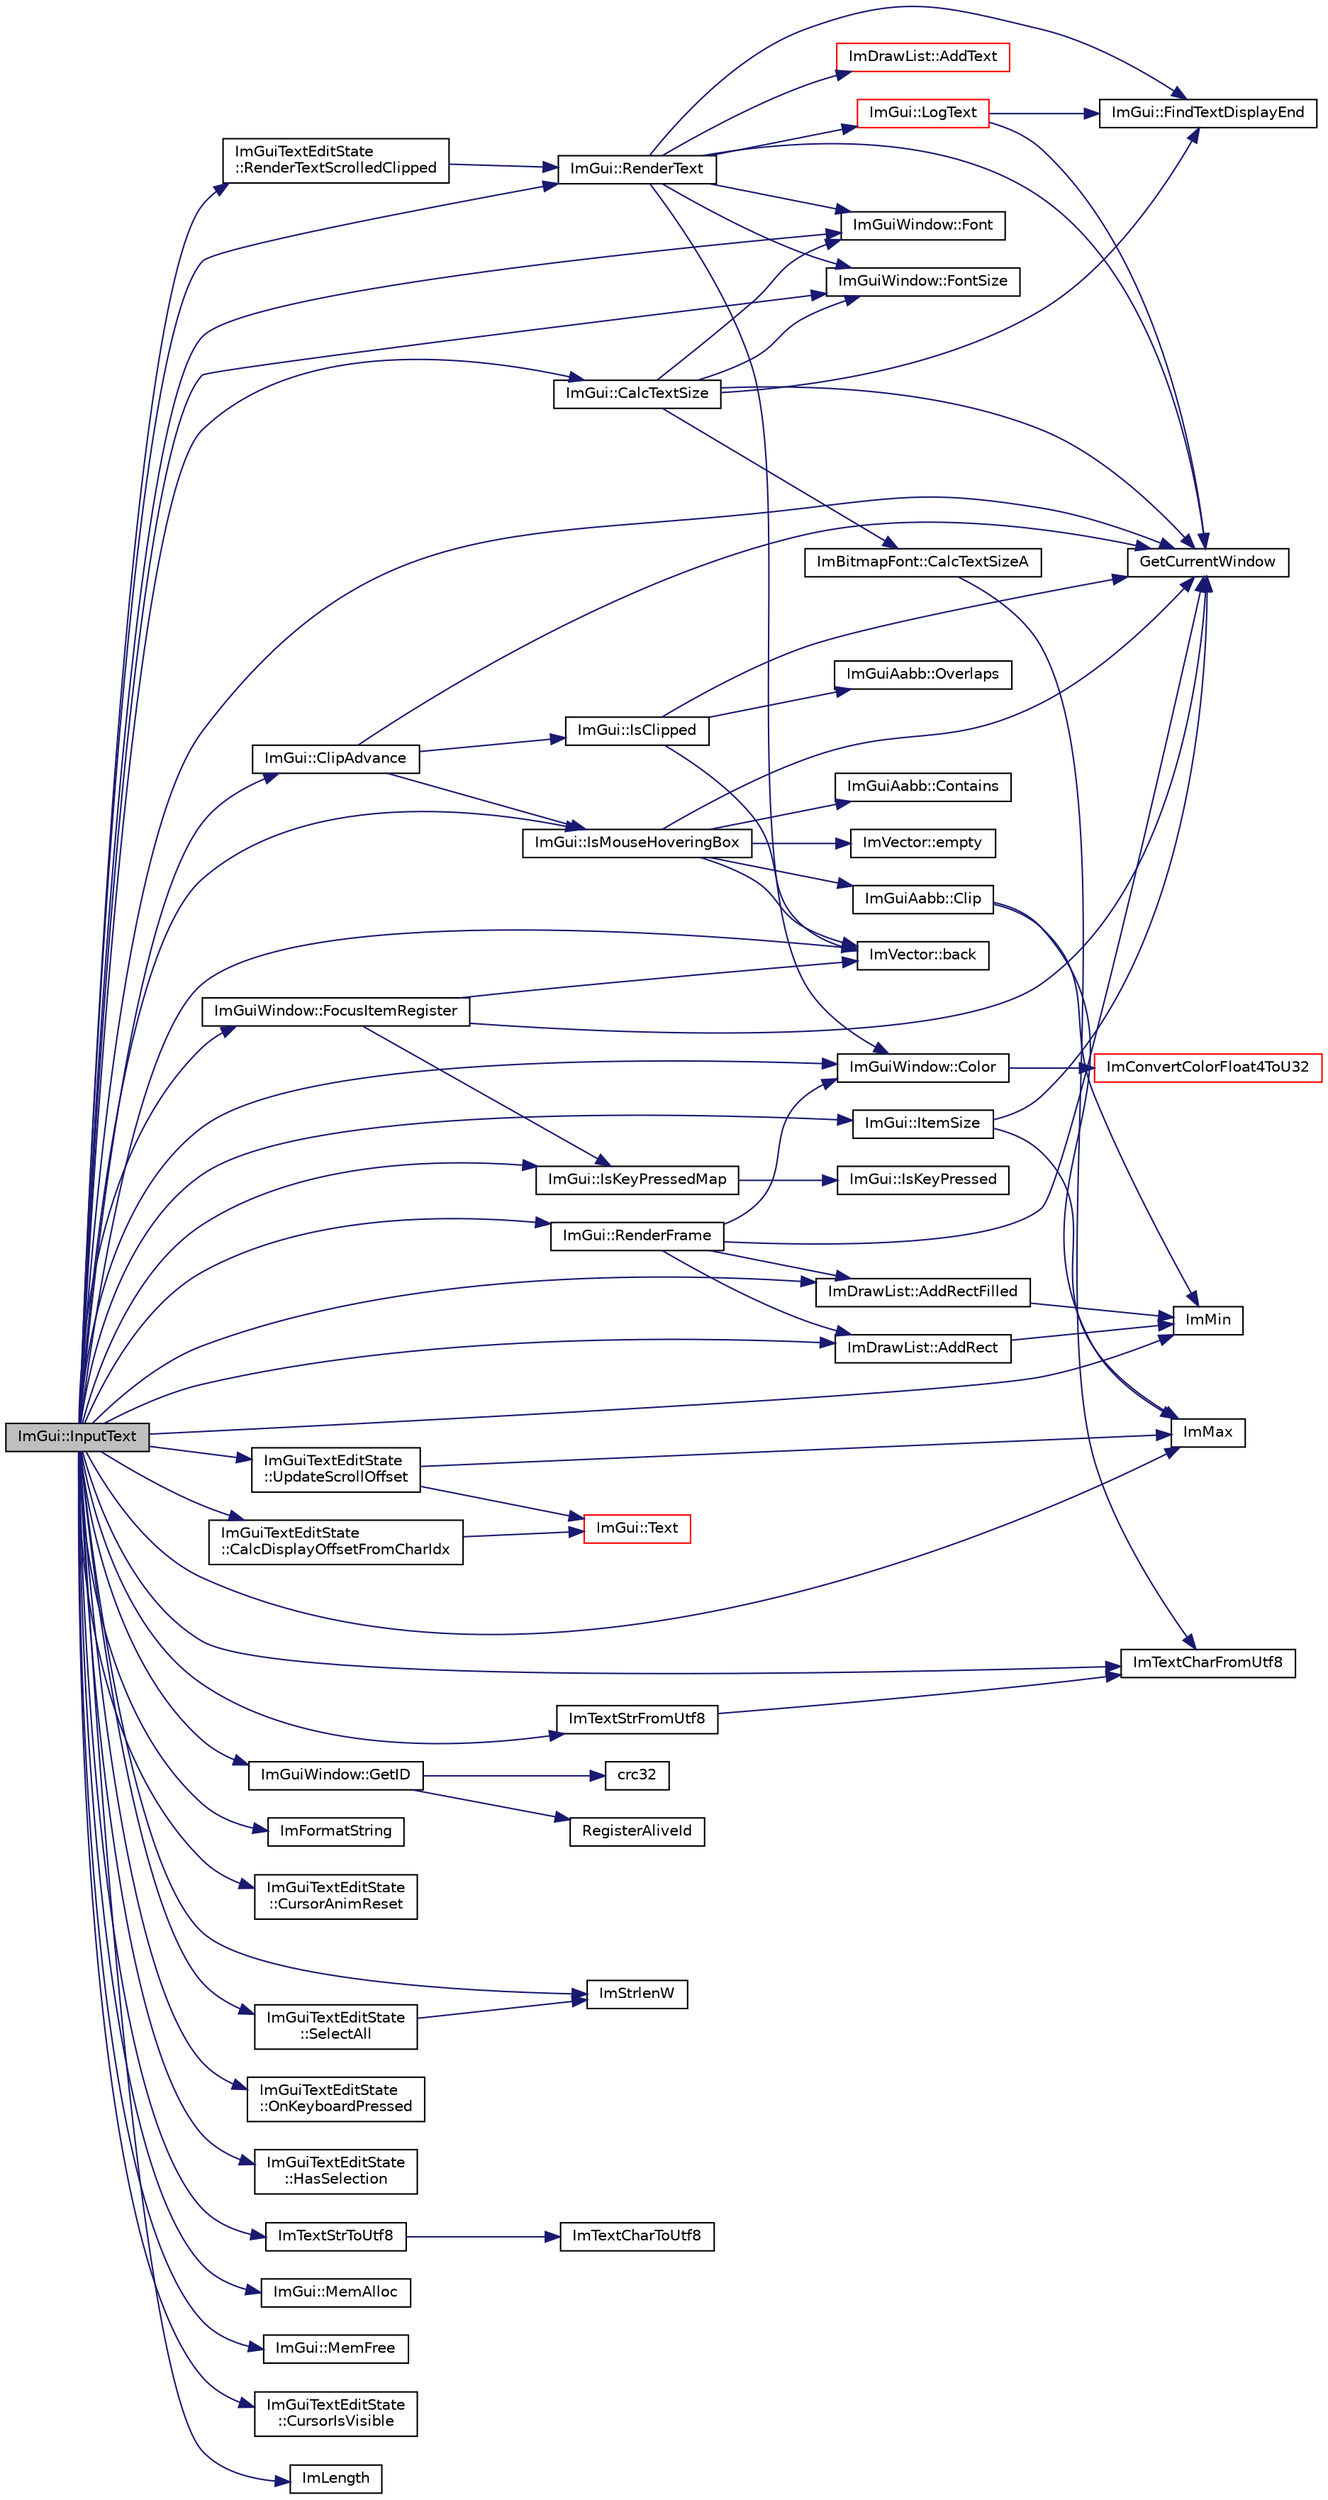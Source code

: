 digraph "ImGui::InputText"
{
 // INTERACTIVE_SVG=YES
  edge [fontname="Helvetica",fontsize="10",labelfontname="Helvetica",labelfontsize="10"];
  node [fontname="Helvetica",fontsize="10",shape=record];
  rankdir="LR";
  Node1 [label="ImGui::InputText",height=0.2,width=0.4,color="black", fillcolor="grey75", style="filled" fontcolor="black"];
  Node1 -> Node2 [color="midnightblue",fontsize="10",style="solid",fontname="Helvetica"];
  Node2 [label="GetCurrentWindow",height=0.2,width=0.4,color="black", fillcolor="white", style="filled",URL="$imgui_8cpp.html#adf96ede6decde2f532a9cfd91deff1b7"];
  Node1 -> Node3 [color="midnightblue",fontsize="10",style="solid",fontname="Helvetica"];
  Node3 [label="ImGuiWindow::GetID",height=0.2,width=0.4,color="black", fillcolor="white", style="filled",URL="$struct_im_gui_window.html#a634c3af7750e85411246d9ab48181229"];
  Node3 -> Node4 [color="midnightblue",fontsize="10",style="solid",fontname="Helvetica"];
  Node4 [label="crc32",height=0.2,width=0.4,color="black", fillcolor="white", style="filled",URL="$imgui_8cpp.html#ae65a896a0b6059ef55a873c36294292b"];
  Node3 -> Node5 [color="midnightblue",fontsize="10",style="solid",fontname="Helvetica"];
  Node5 [label="RegisterAliveId",height=0.2,width=0.4,color="black", fillcolor="white", style="filled",URL="$imgui_8cpp.html#ab13ff6b56797db596922da45c5d019af"];
  Node1 -> Node6 [color="midnightblue",fontsize="10",style="solid",fontname="Helvetica"];
  Node6 [label="ImVector::back",height=0.2,width=0.4,color="black", fillcolor="white", style="filled",URL="$class_im_vector.html#a3e4424d3fca190894598a6575f9d2401"];
  Node1 -> Node7 [color="midnightblue",fontsize="10",style="solid",fontname="Helvetica"];
  Node7 [label="ImGui::CalcTextSize",height=0.2,width=0.4,color="black", fillcolor="white", style="filled",URL="$namespace_im_gui.html#ac2907c83145b2e46a2da2a2be4d00b9f"];
  Node7 -> Node2 [color="midnightblue",fontsize="10",style="solid",fontname="Helvetica"];
  Node7 -> Node8 [color="midnightblue",fontsize="10",style="solid",fontname="Helvetica"];
  Node8 [label="ImGui::FindTextDisplayEnd",height=0.2,width=0.4,color="black", fillcolor="white", style="filled",URL="$namespace_im_gui.html#ac8c1858bd0a955cac49584c29cf1f523"];
  Node7 -> Node9 [color="midnightblue",fontsize="10",style="solid",fontname="Helvetica"];
  Node9 [label="ImGuiWindow::Font",height=0.2,width=0.4,color="black", fillcolor="white", style="filled",URL="$struct_im_gui_window.html#ac631fb65f875bf88728be99868209f78"];
  Node7 -> Node10 [color="midnightblue",fontsize="10",style="solid",fontname="Helvetica"];
  Node10 [label="ImBitmapFont::CalcTextSizeA",height=0.2,width=0.4,color="black", fillcolor="white", style="filled",URL="$struct_im_bitmap_font.html#ab46a39dcf87ba73039d850edf0d44c76"];
  Node10 -> Node11 [color="midnightblue",fontsize="10",style="solid",fontname="Helvetica"];
  Node11 [label="ImTextCharFromUtf8",height=0.2,width=0.4,color="black", fillcolor="white", style="filled",URL="$imgui_8cpp.html#a79429e40b07b51026fb8c70ec018c140"];
  Node7 -> Node12 [color="midnightblue",fontsize="10",style="solid",fontname="Helvetica"];
  Node12 [label="ImGuiWindow::FontSize",height=0.2,width=0.4,color="black", fillcolor="white", style="filled",URL="$struct_im_gui_window.html#a67007799e318d08070b70387ec28d791"];
  Node1 -> Node13 [color="midnightblue",fontsize="10",style="solid",fontname="Helvetica"];
  Node13 [label="ImGui::ItemSize",height=0.2,width=0.4,color="black", fillcolor="white", style="filled",URL="$namespace_im_gui.html#a6da2ff120665802d9124a42fd3dfc97f"];
  Node13 -> Node2 [color="midnightblue",fontsize="10",style="solid",fontname="Helvetica"];
  Node13 -> Node14 [color="midnightblue",fontsize="10",style="solid",fontname="Helvetica"];
  Node14 [label="ImMax",height=0.2,width=0.4,color="black", fillcolor="white", style="filled",URL="$imgui_8cpp.html#a6fb8dd1bd2fa0e1c6065dc7123cb7f3e"];
  Node1 -> Node15 [color="midnightblue",fontsize="10",style="solid",fontname="Helvetica"];
  Node15 [label="ImGui::ClipAdvance",height=0.2,width=0.4,color="black", fillcolor="white", style="filled",URL="$namespace_im_gui.html#a1c5c94a5be3b62fae2a172512137f850"];
  Node15 -> Node2 [color="midnightblue",fontsize="10",style="solid",fontname="Helvetica"];
  Node15 -> Node16 [color="midnightblue",fontsize="10",style="solid",fontname="Helvetica"];
  Node16 [label="ImGui::IsClipped",height=0.2,width=0.4,color="black", fillcolor="white", style="filled",URL="$namespace_im_gui.html#ae07644eac32544b2e923020dbc3d45f8"];
  Node16 -> Node2 [color="midnightblue",fontsize="10",style="solid",fontname="Helvetica"];
  Node16 -> Node17 [color="midnightblue",fontsize="10",style="solid",fontname="Helvetica"];
  Node17 [label="ImGuiAabb::Overlaps",height=0.2,width=0.4,color="black", fillcolor="white", style="filled",URL="$struct_im_gui_aabb.html#a3b20085387cb51fe48f870023cf5b64b"];
  Node16 -> Node6 [color="midnightblue",fontsize="10",style="solid",fontname="Helvetica"];
  Node15 -> Node18 [color="midnightblue",fontsize="10",style="solid",fontname="Helvetica"];
  Node18 [label="ImGui::IsMouseHoveringBox",height=0.2,width=0.4,color="black", fillcolor="white", style="filled",URL="$namespace_im_gui.html#aef0394b7afa4c5f743bd7a9a204b8a08"];
  Node18 -> Node2 [color="midnightblue",fontsize="10",style="solid",fontname="Helvetica"];
  Node18 -> Node19 [color="midnightblue",fontsize="10",style="solid",fontname="Helvetica"];
  Node19 [label="ImVector::empty",height=0.2,width=0.4,color="black", fillcolor="white", style="filled",URL="$class_im_vector.html#a0605d0ed312e7fad24e3602f6b1b9310"];
  Node18 -> Node6 [color="midnightblue",fontsize="10",style="solid",fontname="Helvetica"];
  Node18 -> Node20 [color="midnightblue",fontsize="10",style="solid",fontname="Helvetica"];
  Node20 [label="ImGuiAabb::Clip",height=0.2,width=0.4,color="black", fillcolor="white", style="filled",URL="$struct_im_gui_aabb.html#a2fb689f41fa136f0d0230d3915d7309d"];
  Node20 -> Node14 [color="midnightblue",fontsize="10",style="solid",fontname="Helvetica"];
  Node20 -> Node21 [color="midnightblue",fontsize="10",style="solid",fontname="Helvetica"];
  Node21 [label="ImMin",height=0.2,width=0.4,color="black", fillcolor="white", style="filled",URL="$imgui_8cpp.html#ac3ad7e7626cd6b46456b3f4c35025d74"];
  Node18 -> Node22 [color="midnightblue",fontsize="10",style="solid",fontname="Helvetica"];
  Node22 [label="ImGuiAabb::Contains",height=0.2,width=0.4,color="black", fillcolor="white", style="filled",URL="$struct_im_gui_aabb.html#abaaac47a27f3fcc4b8e4c7051b2a70c3"];
  Node1 -> Node23 [color="midnightblue",fontsize="10",style="solid",fontname="Helvetica"];
  Node23 [label="ImGuiWindow::FocusItemRegister",height=0.2,width=0.4,color="black", fillcolor="white", style="filled",URL="$struct_im_gui_window.html#a7f6f98988076a001ff70109aa963d31f"];
  Node23 -> Node2 [color="midnightblue",fontsize="10",style="solid",fontname="Helvetica"];
  Node23 -> Node6 [color="midnightblue",fontsize="10",style="solid",fontname="Helvetica"];
  Node23 -> Node24 [color="midnightblue",fontsize="10",style="solid",fontname="Helvetica"];
  Node24 [label="ImGui::IsKeyPressedMap",height=0.2,width=0.4,color="black", fillcolor="white", style="filled",URL="$namespace_im_gui.html#ababc1ff7044aaac2b7129c3793e14256"];
  Node24 -> Node25 [color="midnightblue",fontsize="10",style="solid",fontname="Helvetica"];
  Node25 [label="ImGui::IsKeyPressed",height=0.2,width=0.4,color="black", fillcolor="white", style="filled",URL="$namespace_im_gui.html#a4bcc9d44c894ed2294d865ede986313d"];
  Node1 -> Node18 [color="midnightblue",fontsize="10",style="solid",fontname="Helvetica"];
  Node1 -> Node26 [color="midnightblue",fontsize="10",style="solid",fontname="Helvetica"];
  Node26 [label="ImFormatString",height=0.2,width=0.4,color="black", fillcolor="white", style="filled",URL="$imgui_8cpp.html#aad3493f8cf448075c5679b1ee84c6db0"];
  Node1 -> Node27 [color="midnightblue",fontsize="10",style="solid",fontname="Helvetica"];
  Node27 [label="ImTextStrFromUtf8",height=0.2,width=0.4,color="black", fillcolor="white", style="filled",URL="$imgui_8cpp.html#a67210b455625d870a7b7897c30383633"];
  Node27 -> Node11 [color="midnightblue",fontsize="10",style="solid",fontname="Helvetica"];
  Node1 -> Node28 [color="midnightblue",fontsize="10",style="solid",fontname="Helvetica"];
  Node28 [label="ImGuiTextEditState\l::CursorAnimReset",height=0.2,width=0.4,color="black", fillcolor="white", style="filled",URL="$struct_im_gui_text_edit_state.html#abed49497339d5242f42d86193a2c683e"];
  Node1 -> Node9 [color="midnightblue",fontsize="10",style="solid",fontname="Helvetica"];
  Node1 -> Node12 [color="midnightblue",fontsize="10",style="solid",fontname="Helvetica"];
  Node1 -> Node29 [color="midnightblue",fontsize="10",style="solid",fontname="Helvetica"];
  Node29 [label="ImGuiTextEditState\l::UpdateScrollOffset",height=0.2,width=0.4,color="black", fillcolor="white", style="filled",URL="$struct_im_gui_text_edit_state.html#a93ecb8239263122e14bfb316386a73c7"];
  Node29 -> Node30 [color="midnightblue",fontsize="10",style="solid",fontname="Helvetica"];
  Node30 [label="ImGui::Text",height=0.2,width=0.4,color="red", fillcolor="white", style="filled",URL="$namespace_im_gui.html#a67d6ffc227038ddb8670513d85eb53fd"];
  Node29 -> Node14 [color="midnightblue",fontsize="10",style="solid",fontname="Helvetica"];
  Node1 -> Node31 [color="midnightblue",fontsize="10",style="solid",fontname="Helvetica"];
  Node31 [label="ImGuiTextEditState\l::SelectAll",height=0.2,width=0.4,color="black", fillcolor="white", style="filled",URL="$struct_im_gui_text_edit_state.html#ab6f494f3335bf7911b83cfc15edd612e"];
  Node31 -> Node32 [color="midnightblue",fontsize="10",style="solid",fontname="Helvetica"];
  Node32 [label="ImStrlenW",height=0.2,width=0.4,color="black", fillcolor="white", style="filled",URL="$imgui_8cpp.html#a3e0e967267e13dd09cc67ea35888245f"];
  Node1 -> Node24 [color="midnightblue",fontsize="10",style="solid",fontname="Helvetica"];
  Node1 -> Node33 [color="midnightblue",fontsize="10",style="solid",fontname="Helvetica"];
  Node33 [label="ImGuiTextEditState\l::OnKeyboardPressed",height=0.2,width=0.4,color="black", fillcolor="white", style="filled",URL="$struct_im_gui_text_edit_state.html#a587fb9e7bcef296311ca0d9d20929040"];
  Node1 -> Node34 [color="midnightblue",fontsize="10",style="solid",fontname="Helvetica"];
  Node34 [label="ImGuiTextEditState\l::HasSelection",height=0.2,width=0.4,color="black", fillcolor="white", style="filled",URL="$struct_im_gui_text_edit_state.html#aa95cc54a1625547d0fdb452348627677"];
  Node1 -> Node21 [color="midnightblue",fontsize="10",style="solid",fontname="Helvetica"];
  Node1 -> Node14 [color="midnightblue",fontsize="10",style="solid",fontname="Helvetica"];
  Node1 -> Node32 [color="midnightblue",fontsize="10",style="solid",fontname="Helvetica"];
  Node1 -> Node35 [color="midnightblue",fontsize="10",style="solid",fontname="Helvetica"];
  Node35 [label="ImTextStrToUtf8",height=0.2,width=0.4,color="black", fillcolor="white", style="filled",URL="$imgui_8cpp.html#a68299de73561ba21db89404cef97d769"];
  Node35 -> Node36 [color="midnightblue",fontsize="10",style="solid",fontname="Helvetica"];
  Node36 [label="ImTextCharToUtf8",height=0.2,width=0.4,color="black", fillcolor="white", style="filled",URL="$imgui_8cpp.html#a37e62fc79baf701da8a6337d39caed66"];
  Node1 -> Node37 [color="midnightblue",fontsize="10",style="solid",fontname="Helvetica"];
  Node37 [label="ImGui::MemAlloc",height=0.2,width=0.4,color="black", fillcolor="white", style="filled",URL="$namespace_im_gui.html#a15efb2cac4a54b35489c5984ba1b661a"];
  Node1 -> Node11 [color="midnightblue",fontsize="10",style="solid",fontname="Helvetica"];
  Node1 -> Node38 [color="midnightblue",fontsize="10",style="solid",fontname="Helvetica"];
  Node38 [label="ImGui::MemFree",height=0.2,width=0.4,color="black", fillcolor="white", style="filled",URL="$namespace_im_gui.html#a269ec695c6e722ec3da85dae37f0675d"];
  Node1 -> Node39 [color="midnightblue",fontsize="10",style="solid",fontname="Helvetica"];
  Node39 [label="ImGui::RenderFrame",height=0.2,width=0.4,color="black", fillcolor="white", style="filled",URL="$namespace_im_gui.html#a824535d17781ceadb97b699f61650693"];
  Node39 -> Node2 [color="midnightblue",fontsize="10",style="solid",fontname="Helvetica"];
  Node39 -> Node40 [color="midnightblue",fontsize="10",style="solid",fontname="Helvetica"];
  Node40 [label="ImDrawList::AddRectFilled",height=0.2,width=0.4,color="black", fillcolor="white", style="filled",URL="$struct_im_draw_list.html#aac5cc813af591f43d924462cd6a79357"];
  Node40 -> Node21 [color="midnightblue",fontsize="10",style="solid",fontname="Helvetica"];
  Node39 -> Node41 [color="midnightblue",fontsize="10",style="solid",fontname="Helvetica"];
  Node41 [label="ImDrawList::AddRect",height=0.2,width=0.4,color="black", fillcolor="white", style="filled",URL="$struct_im_draw_list.html#acdec83bfb38a5bde29291bd974264d82"];
  Node41 -> Node21 [color="midnightblue",fontsize="10",style="solid",fontname="Helvetica"];
  Node39 -> Node42 [color="midnightblue",fontsize="10",style="solid",fontname="Helvetica"];
  Node42 [label="ImGuiWindow::Color",height=0.2,width=0.4,color="black", fillcolor="white", style="filled",URL="$struct_im_gui_window.html#a1e075e3d3b49bef5a694c4f53827a9a5"];
  Node42 -> Node43 [color="midnightblue",fontsize="10",style="solid",fontname="Helvetica"];
  Node43 [label="ImConvertColorFloat4ToU32",height=0.2,width=0.4,color="red", fillcolor="white", style="filled",URL="$imgui_8cpp.html#a81e5cf9c5829b5dafb80c17bd00db909"];
  Node1 -> Node42 [color="midnightblue",fontsize="10",style="solid",fontname="Helvetica"];
  Node1 -> Node44 [color="midnightblue",fontsize="10",style="solid",fontname="Helvetica"];
  Node44 [label="ImGuiTextEditState\l::CalcDisplayOffsetFromCharIdx",height=0.2,width=0.4,color="black", fillcolor="white", style="filled",URL="$struct_im_gui_text_edit_state.html#a409e9b345f97534bc2edf798789fb608"];
  Node44 -> Node30 [color="midnightblue",fontsize="10",style="solid",fontname="Helvetica"];
  Node1 -> Node40 [color="midnightblue",fontsize="10",style="solid",fontname="Helvetica"];
  Node1 -> Node45 [color="midnightblue",fontsize="10",style="solid",fontname="Helvetica"];
  Node45 [label="ImGuiTextEditState\l::RenderTextScrolledClipped",height=0.2,width=0.4,color="black", fillcolor="white", style="filled",URL="$struct_im_gui_text_edit_state.html#a9c56c40f105f9e3d40bc0b633ea482ed"];
  Node45 -> Node46 [color="midnightblue",fontsize="10",style="solid",fontname="Helvetica"];
  Node46 [label="ImGui::RenderText",height=0.2,width=0.4,color="black", fillcolor="white", style="filled",URL="$namespace_im_gui.html#ab8ce328bc928321be38351b99652f968"];
  Node46 -> Node2 [color="midnightblue",fontsize="10",style="solid",fontname="Helvetica"];
  Node46 -> Node8 [color="midnightblue",fontsize="10",style="solid",fontname="Helvetica"];
  Node46 -> Node47 [color="midnightblue",fontsize="10",style="solid",fontname="Helvetica"];
  Node47 [label="ImDrawList::AddText",height=0.2,width=0.4,color="red", fillcolor="white", style="filled",URL="$struct_im_draw_list.html#ad1a640d132c3852f781eef8c45c4a5ed"];
  Node46 -> Node9 [color="midnightblue",fontsize="10",style="solid",fontname="Helvetica"];
  Node46 -> Node12 [color="midnightblue",fontsize="10",style="solid",fontname="Helvetica"];
  Node46 -> Node42 [color="midnightblue",fontsize="10",style="solid",fontname="Helvetica"];
  Node46 -> Node48 [color="midnightblue",fontsize="10",style="solid",fontname="Helvetica"];
  Node48 [label="ImGui::LogText",height=0.2,width=0.4,color="red", fillcolor="white", style="filled",URL="$namespace_im_gui.html#af8a4aff7293a5b3a345623783df85874"];
  Node48 -> Node2 [color="midnightblue",fontsize="10",style="solid",fontname="Helvetica"];
  Node48 -> Node8 [color="midnightblue",fontsize="10",style="solid",fontname="Helvetica"];
  Node1 -> Node49 [color="midnightblue",fontsize="10",style="solid",fontname="Helvetica"];
  Node49 [label="ImGuiTextEditState\l::CursorIsVisible",height=0.2,width=0.4,color="black", fillcolor="white", style="filled",URL="$struct_im_gui_text_edit_state.html#a05b6d91b64567699018356c729cf967d"];
  Node1 -> Node41 [color="midnightblue",fontsize="10",style="solid",fontname="Helvetica"];
  Node1 -> Node50 [color="midnightblue",fontsize="10",style="solid",fontname="Helvetica"];
  Node50 [label="ImLength",height=0.2,width=0.4,color="black", fillcolor="white", style="filled",URL="$imgui_8cpp.html#abc40be5a28ecdfd02c698a1003aee0eb"];
  Node1 -> Node46 [color="midnightblue",fontsize="10",style="solid",fontname="Helvetica"];
}
